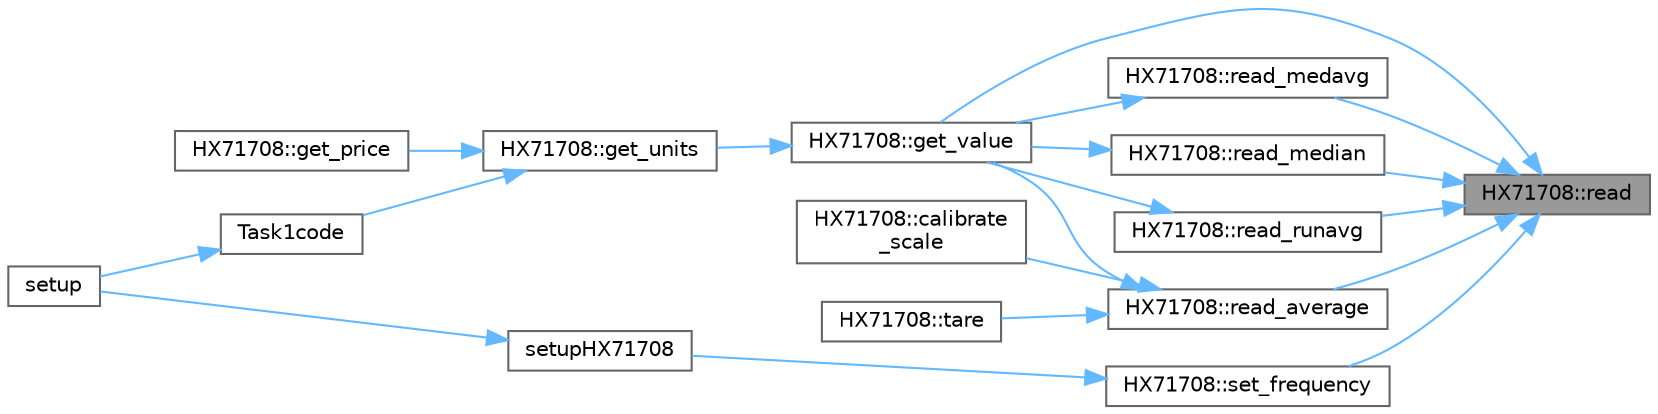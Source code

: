 digraph "HX71708::read"
{
 // LATEX_PDF_SIZE
  bgcolor="transparent";
  edge [fontname=Helvetica,fontsize=10,labelfontname=Helvetica,labelfontsize=10];
  node [fontname=Helvetica,fontsize=10,shape=box,height=0.2,width=0.4];
  rankdir="RL";
  Node1 [id="Node000001",label="HX71708::read",height=0.2,width=0.4,color="gray40", fillcolor="grey60", style="filled", fontcolor="black",tooltip=" "];
  Node1 -> Node2 [id="edge1_Node000001_Node000002",dir="back",color="steelblue1",style="solid",tooltip=" "];
  Node2 [id="Node000002",label="HX71708::get_value",height=0.2,width=0.4,color="grey40", fillcolor="white", style="filled",URL="$class_h_x71708.html#a0afdf54786d3b86752b9c6a6a797e6b4",tooltip=" "];
  Node2 -> Node3 [id="edge2_Node000002_Node000003",dir="back",color="steelblue1",style="solid",tooltip=" "];
  Node3 [id="Node000003",label="HX71708::get_units",height=0.2,width=0.4,color="grey40", fillcolor="white", style="filled",URL="$class_h_x71708.html#a0d76575d1203bcd4bace84164f5b6c7b",tooltip=" "];
  Node3 -> Node4 [id="edge3_Node000003_Node000004",dir="back",color="steelblue1",style="solid",tooltip=" "];
  Node4 [id="Node000004",label="HX71708::get_price",height=0.2,width=0.4,color="grey40", fillcolor="white", style="filled",URL="$class_h_x71708.html#a8e20c671fcfdd8e21199937a2e0b5130",tooltip=" "];
  Node3 -> Node5 [id="edge4_Node000003_Node000005",dir="back",color="steelblue1",style="solid",tooltip=" "];
  Node5 [id="Node000005",label="Task1code",height=0.2,width=0.4,color="grey40", fillcolor="white", style="filled",URL="$task1_code_8cpp.html#a4b55db21f69ba1de08b15896642275af",tooltip="Task 1 code."];
  Node5 -> Node6 [id="edge5_Node000005_Node000006",dir="back",color="steelblue1",style="solid",tooltip=" "];
  Node6 [id="Node000006",label="setup",height=0.2,width=0.4,color="grey40", fillcolor="white", style="filled",URL="$main_8cpp.html#a4fc01d736fe50cf5b977f755b675f11d",tooltip="Setup function."];
  Node1 -> Node7 [id="edge6_Node000001_Node000007",dir="back",color="steelblue1",style="solid",tooltip=" "];
  Node7 [id="Node000007",label="HX71708::read_average",height=0.2,width=0.4,color="grey40", fillcolor="white", style="filled",URL="$class_h_x71708.html#a9ddf7411cd47601de31ee7fabc3f5f12",tooltip=" "];
  Node7 -> Node8 [id="edge7_Node000007_Node000008",dir="back",color="steelblue1",style="solid",tooltip=" "];
  Node8 [id="Node000008",label="HX71708::calibrate\l_scale",height=0.2,width=0.4,color="grey40", fillcolor="white", style="filled",URL="$class_h_x71708.html#aa47ae46265b72eeda575e8eb4a2410c2",tooltip=" "];
  Node7 -> Node2 [id="edge8_Node000007_Node000002",dir="back",color="steelblue1",style="solid",tooltip=" "];
  Node7 -> Node9 [id="edge9_Node000007_Node000009",dir="back",color="steelblue1",style="solid",tooltip=" "];
  Node9 [id="Node000009",label="HX71708::tare",height=0.2,width=0.4,color="grey40", fillcolor="white", style="filled",URL="$class_h_x71708.html#a740685fceacc50adacb026baa1f42686",tooltip=" "];
  Node1 -> Node10 [id="edge10_Node000001_Node000010",dir="back",color="steelblue1",style="solid",tooltip=" "];
  Node10 [id="Node000010",label="HX71708::read_medavg",height=0.2,width=0.4,color="grey40", fillcolor="white", style="filled",URL="$class_h_x71708.html#a2103be97d1af902114b6beb601dee5ae",tooltip=" "];
  Node10 -> Node2 [id="edge11_Node000010_Node000002",dir="back",color="steelblue1",style="solid",tooltip=" "];
  Node1 -> Node11 [id="edge12_Node000001_Node000011",dir="back",color="steelblue1",style="solid",tooltip=" "];
  Node11 [id="Node000011",label="HX71708::read_median",height=0.2,width=0.4,color="grey40", fillcolor="white", style="filled",URL="$class_h_x71708.html#aba0e37dbf944634b894a90437d083c98",tooltip=" "];
  Node11 -> Node2 [id="edge13_Node000011_Node000002",dir="back",color="steelblue1",style="solid",tooltip=" "];
  Node1 -> Node12 [id="edge14_Node000001_Node000012",dir="back",color="steelblue1",style="solid",tooltip=" "];
  Node12 [id="Node000012",label="HX71708::read_runavg",height=0.2,width=0.4,color="grey40", fillcolor="white", style="filled",URL="$class_h_x71708.html#a7d8f480fa466cff480c31f637a99f21a",tooltip=" "];
  Node12 -> Node2 [id="edge15_Node000012_Node000002",dir="back",color="steelblue1",style="solid",tooltip=" "];
  Node1 -> Node13 [id="edge16_Node000001_Node000013",dir="back",color="steelblue1",style="solid",tooltip=" "];
  Node13 [id="Node000013",label="HX71708::set_frequency",height=0.2,width=0.4,color="grey40", fillcolor="white", style="filled",URL="$class_h_x71708.html#ae14a0f3fa603e9e4f308f1584a636de3",tooltip=" "];
  Node13 -> Node14 [id="edge17_Node000013_Node000014",dir="back",color="steelblue1",style="solid",tooltip=" "];
  Node14 [id="Node000014",label="setupHX71708",height=0.2,width=0.4,color="grey40", fillcolor="white", style="filled",URL="$plunger_8cpp.html#ac04e04fd2613e218f3839bfb6e325666",tooltip="Sets up the HX71708 scale."];
  Node14 -> Node6 [id="edge18_Node000014_Node000006",dir="back",color="steelblue1",style="solid",tooltip=" "];
}
